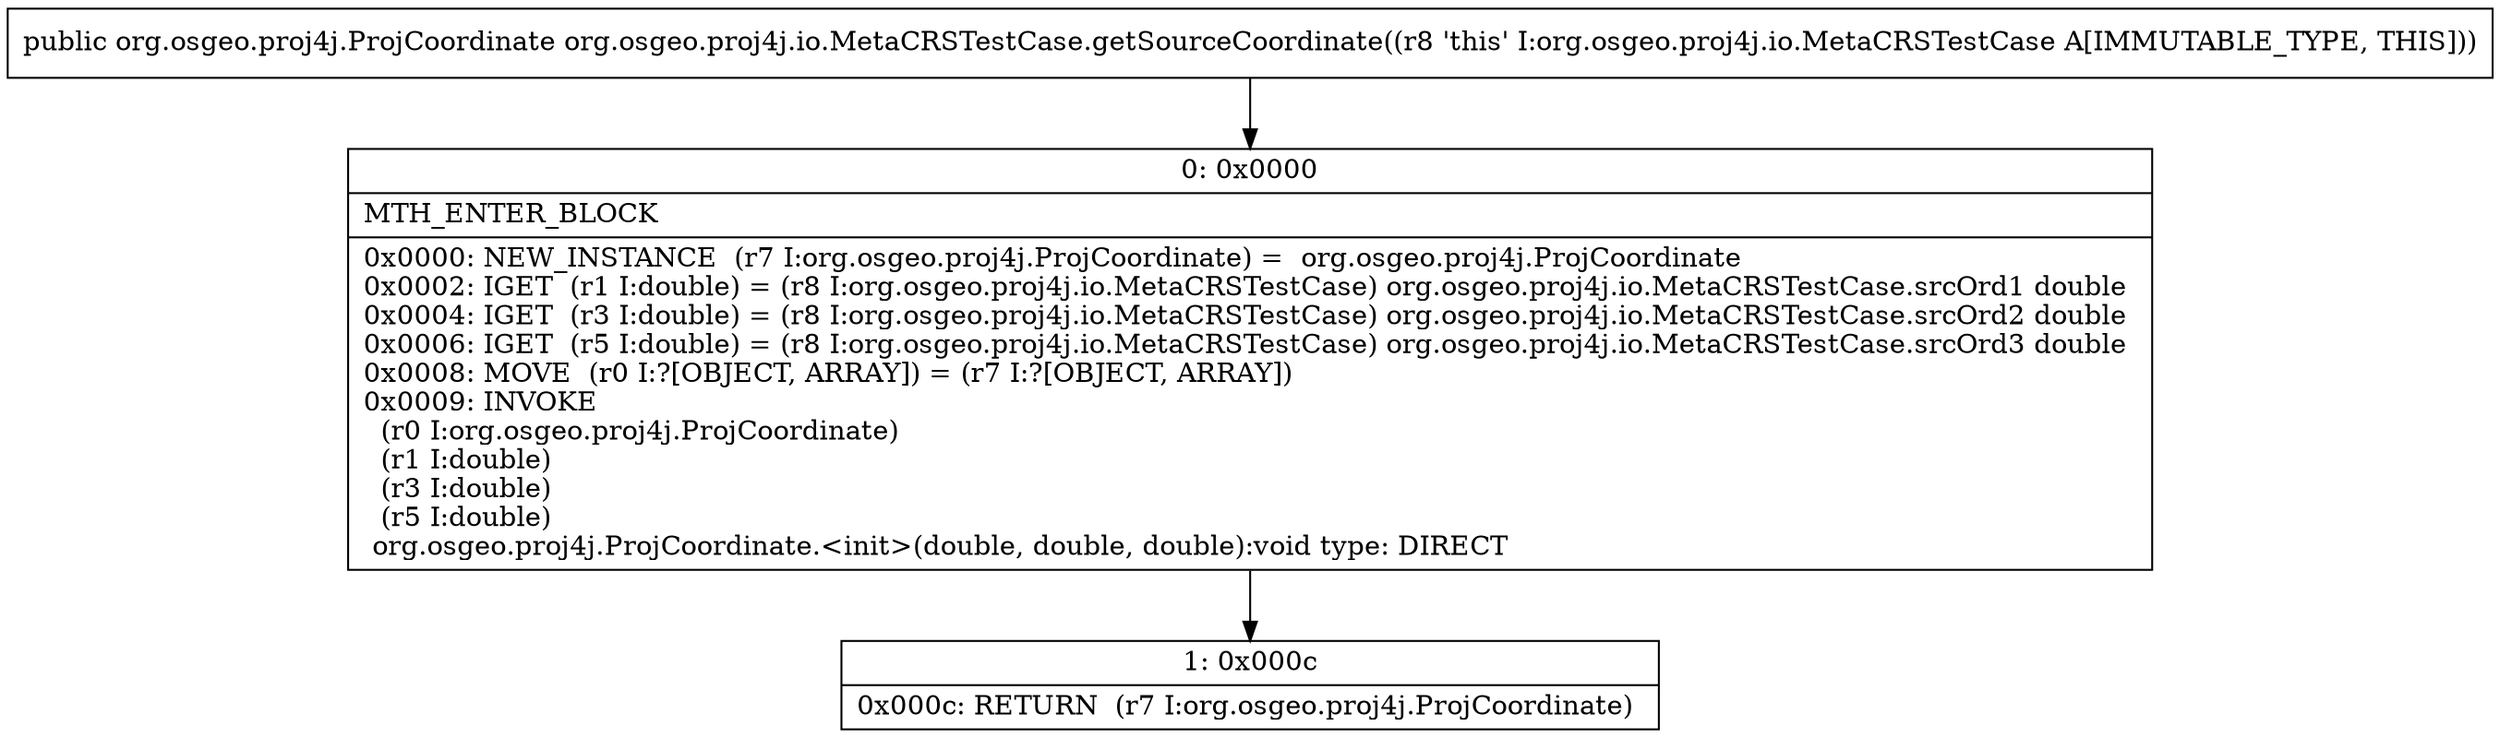 digraph "CFG fororg.osgeo.proj4j.io.MetaCRSTestCase.getSourceCoordinate()Lorg\/osgeo\/proj4j\/ProjCoordinate;" {
Node_0 [shape=record,label="{0\:\ 0x0000|MTH_ENTER_BLOCK\l|0x0000: NEW_INSTANCE  (r7 I:org.osgeo.proj4j.ProjCoordinate) =  org.osgeo.proj4j.ProjCoordinate \l0x0002: IGET  (r1 I:double) = (r8 I:org.osgeo.proj4j.io.MetaCRSTestCase) org.osgeo.proj4j.io.MetaCRSTestCase.srcOrd1 double \l0x0004: IGET  (r3 I:double) = (r8 I:org.osgeo.proj4j.io.MetaCRSTestCase) org.osgeo.proj4j.io.MetaCRSTestCase.srcOrd2 double \l0x0006: IGET  (r5 I:double) = (r8 I:org.osgeo.proj4j.io.MetaCRSTestCase) org.osgeo.proj4j.io.MetaCRSTestCase.srcOrd3 double \l0x0008: MOVE  (r0 I:?[OBJECT, ARRAY]) = (r7 I:?[OBJECT, ARRAY]) \l0x0009: INVOKE  \l  (r0 I:org.osgeo.proj4j.ProjCoordinate)\l  (r1 I:double)\l  (r3 I:double)\l  (r5 I:double)\l org.osgeo.proj4j.ProjCoordinate.\<init\>(double, double, double):void type: DIRECT \l}"];
Node_1 [shape=record,label="{1\:\ 0x000c|0x000c: RETURN  (r7 I:org.osgeo.proj4j.ProjCoordinate) \l}"];
MethodNode[shape=record,label="{public org.osgeo.proj4j.ProjCoordinate org.osgeo.proj4j.io.MetaCRSTestCase.getSourceCoordinate((r8 'this' I:org.osgeo.proj4j.io.MetaCRSTestCase A[IMMUTABLE_TYPE, THIS])) }"];
MethodNode -> Node_0;
Node_0 -> Node_1;
}

